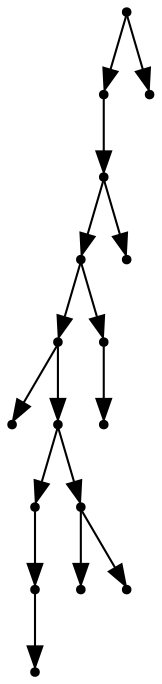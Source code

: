 digraph {
  16 [shape=point];
  14 [shape=point];
  13 [shape=point];
  11 [shape=point];
  8 [shape=point];
  0 [shape=point];
  7 [shape=point];
  3 [shape=point];
  2 [shape=point];
  1 [shape=point];
  6 [shape=point];
  4 [shape=point];
  5 [shape=point];
  10 [shape=point];
  9 [shape=point];
  12 [shape=point];
  15 [shape=point];
16 -> 14;
14 -> 13;
13 -> 11;
11 -> 8;
8 -> 0;
8 -> 7;
7 -> 3;
3 -> 2;
2 -> 1;
7 -> 6;
6 -> 4;
6 -> 5;
11 -> 10;
10 -> 9;
13 -> 12;
16 -> 15;
}
